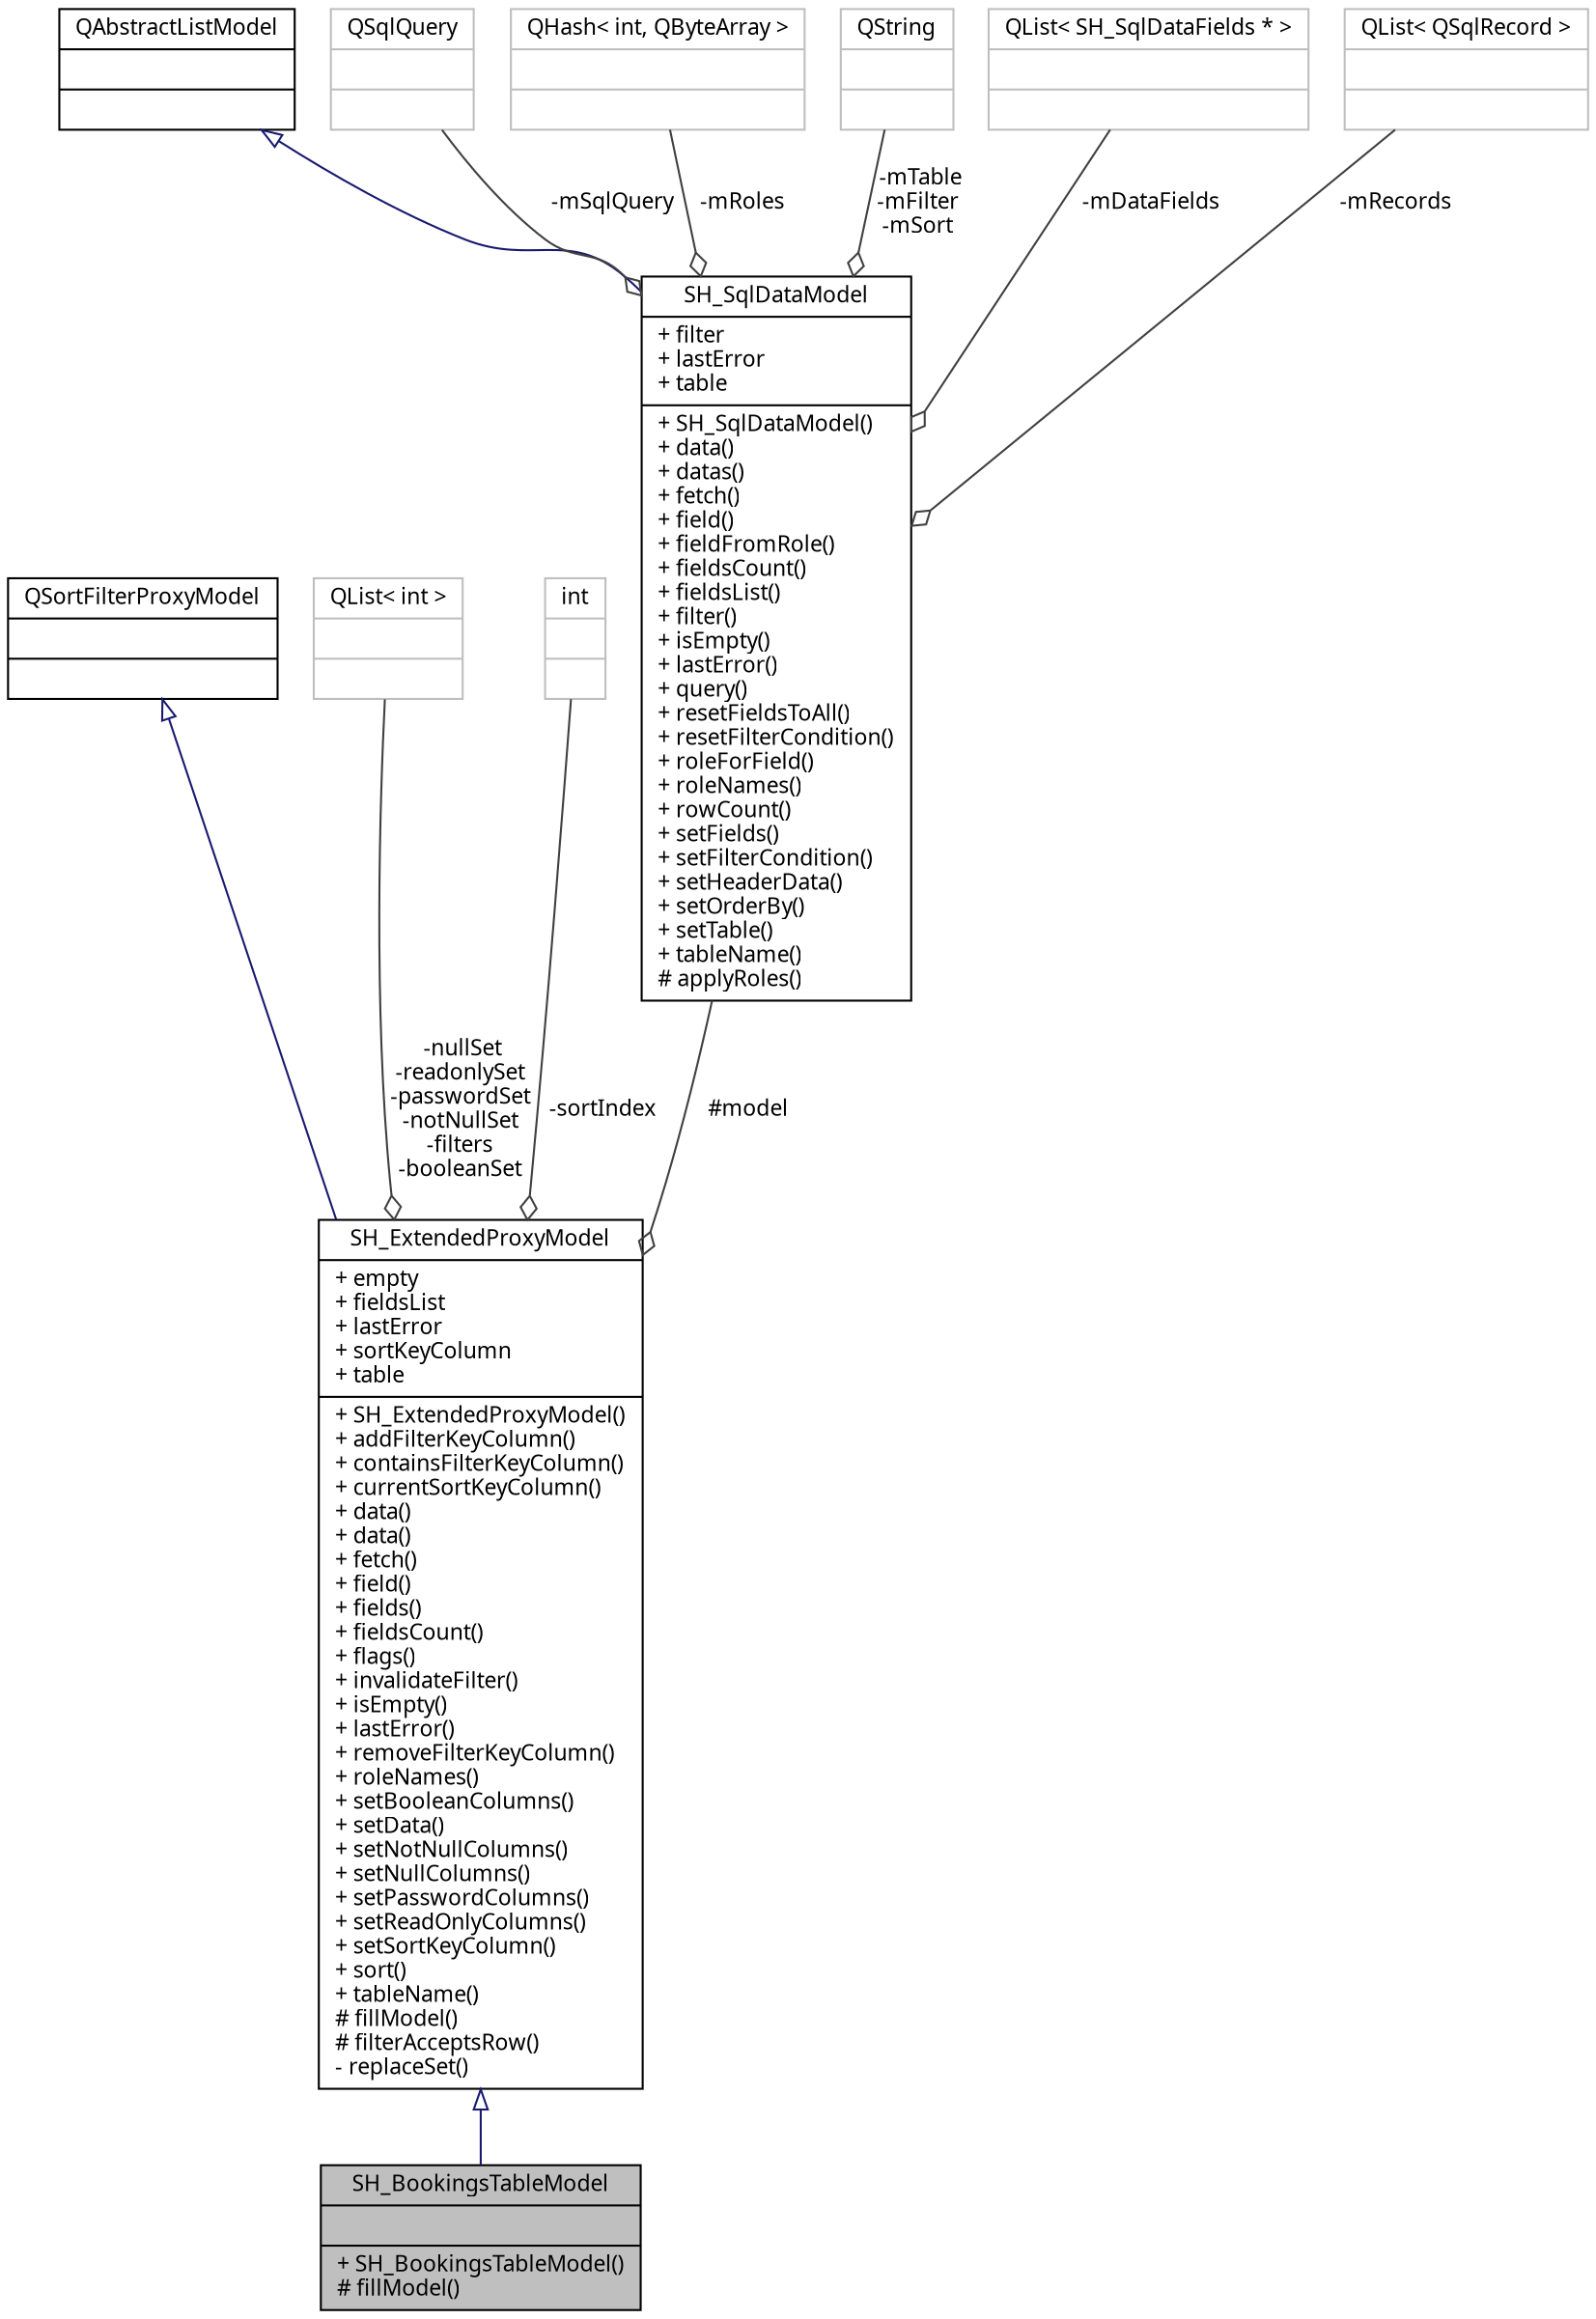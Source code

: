 digraph "SH_BookingsTableModel"
{
 // INTERACTIVE_SVG=YES
  bgcolor="transparent";
  edge [fontname="Verdana",fontsize="11",labelfontname="Verdana",labelfontsize="11"];
  node [fontname="Verdana",fontsize="11",shape=record];
  Node1 [label="{SH_BookingsTableModel\n||+ SH_BookingsTableModel()\l# fillModel()\l}",height=0.2,width=0.4,color="black", fillcolor="grey75", style="filled" fontcolor="black"];
  Node2 -> Node1 [dir="back",color="midnightblue",fontsize="11",style="solid",arrowtail="onormal"];
  Node2 [label="{SH_ExtendedProxyModel\n|+ empty\l+ fieldsList\l+ lastError\l+ sortKeyColumn\l+ table\l|+ SH_ExtendedProxyModel()\l+ addFilterKeyColumn()\l+ containsFilterKeyColumn()\l+ currentSortKeyColumn()\l+ data()\l+ data()\l+ fetch()\l+ field()\l+ fields()\l+ fieldsCount()\l+ flags()\l+ invalidateFilter()\l+ isEmpty()\l+ lastError()\l+ removeFilterKeyColumn()\l+ roleNames()\l+ setBooleanColumns()\l+ setData()\l+ setNotNullColumns()\l+ setNullColumns()\l+ setPasswordColumns()\l+ setReadOnlyColumns()\l+ setSortKeyColumn()\l+ sort()\l+ tableName()\l# fillModel()\l# filterAcceptsRow()\l- replaceSet()\l}",height=0.2,width=0.4,color="black",URL="$classSH__ExtendedProxyModel.html"];
  Node3 -> Node2 [dir="back",color="midnightblue",fontsize="11",style="solid",arrowtail="onormal"];
  Node3 [label="{QSortFilterProxyModel\n||}",height=0.2,width=0.4,color="black",URL="$classQSortFilterProxyModel.html"];
  Node4 -> Node2 [color="grey25",fontsize="11",style="solid",label=" -nullSet\n-readonlySet\n-passwordSet\n-notNullSet\n-filters\n-booleanSet" ,arrowhead="odiamond"];
  Node4 [label="{QList\< int \>\n||}",height=0.2,width=0.4,color="grey75"];
  Node5 -> Node2 [color="grey25",fontsize="11",style="solid",label=" -sortIndex" ,arrowhead="odiamond"];
  Node5 [label="{int\n||}",height=0.2,width=0.4,color="grey75"];
  Node6 -> Node2 [color="grey25",fontsize="11",style="solid",label=" #model" ,arrowhead="odiamond"];
  Node6 [label="{SH_SqlDataModel\n|+ filter\l+ lastError\l+ table\l|+ SH_SqlDataModel()\l+ data()\l+ datas()\l+ fetch()\l+ field()\l+ fieldFromRole()\l+ fieldsCount()\l+ fieldsList()\l+ filter()\l+ isEmpty()\l+ lastError()\l+ query()\l+ resetFieldsToAll()\l+ resetFilterCondition()\l+ roleForField()\l+ roleNames()\l+ rowCount()\l+ setFields()\l+ setFilterCondition()\l+ setHeaderData()\l+ setOrderBy()\l+ setTable()\l+ tableName()\l# applyRoles()\l}",height=0.2,width=0.4,color="black",URL="$classSH__SqlDataModel.html"];
  Node7 -> Node6 [dir="back",color="midnightblue",fontsize="11",style="solid",arrowtail="onormal"];
  Node7 [label="{QAbstractListModel\n||}",height=0.2,width=0.4,color="black",URL="$classQAbstractListModel.html"];
  Node8 -> Node6 [color="grey25",fontsize="11",style="solid",label=" -mSqlQuery" ,arrowhead="odiamond"];
  Node8 [label="{QSqlQuery\n||}",height=0.2,width=0.4,color="grey75"];
  Node9 -> Node6 [color="grey25",fontsize="11",style="solid",label=" -mRoles" ,arrowhead="odiamond"];
  Node9 [label="{QHash\< int, QByteArray \>\n||}",height=0.2,width=0.4,color="grey75"];
  Node10 -> Node6 [color="grey25",fontsize="11",style="solid",label=" -mTable\n-mFilter\n-mSort" ,arrowhead="odiamond"];
  Node10 [label="{QString\n||}",height=0.2,width=0.4,color="grey75"];
  Node11 -> Node6 [color="grey25",fontsize="11",style="solid",label=" -mDataFields" ,arrowhead="odiamond"];
  Node11 [label="{QList\< SH_SqlDataFields * \>\n||}",height=0.2,width=0.4,color="grey75"];
  Node12 -> Node6 [color="grey25",fontsize="11",style="solid",label=" -mRecords" ,arrowhead="odiamond"];
  Node12 [label="{QList\< QSqlRecord \>\n||}",height=0.2,width=0.4,color="grey75"];
}
